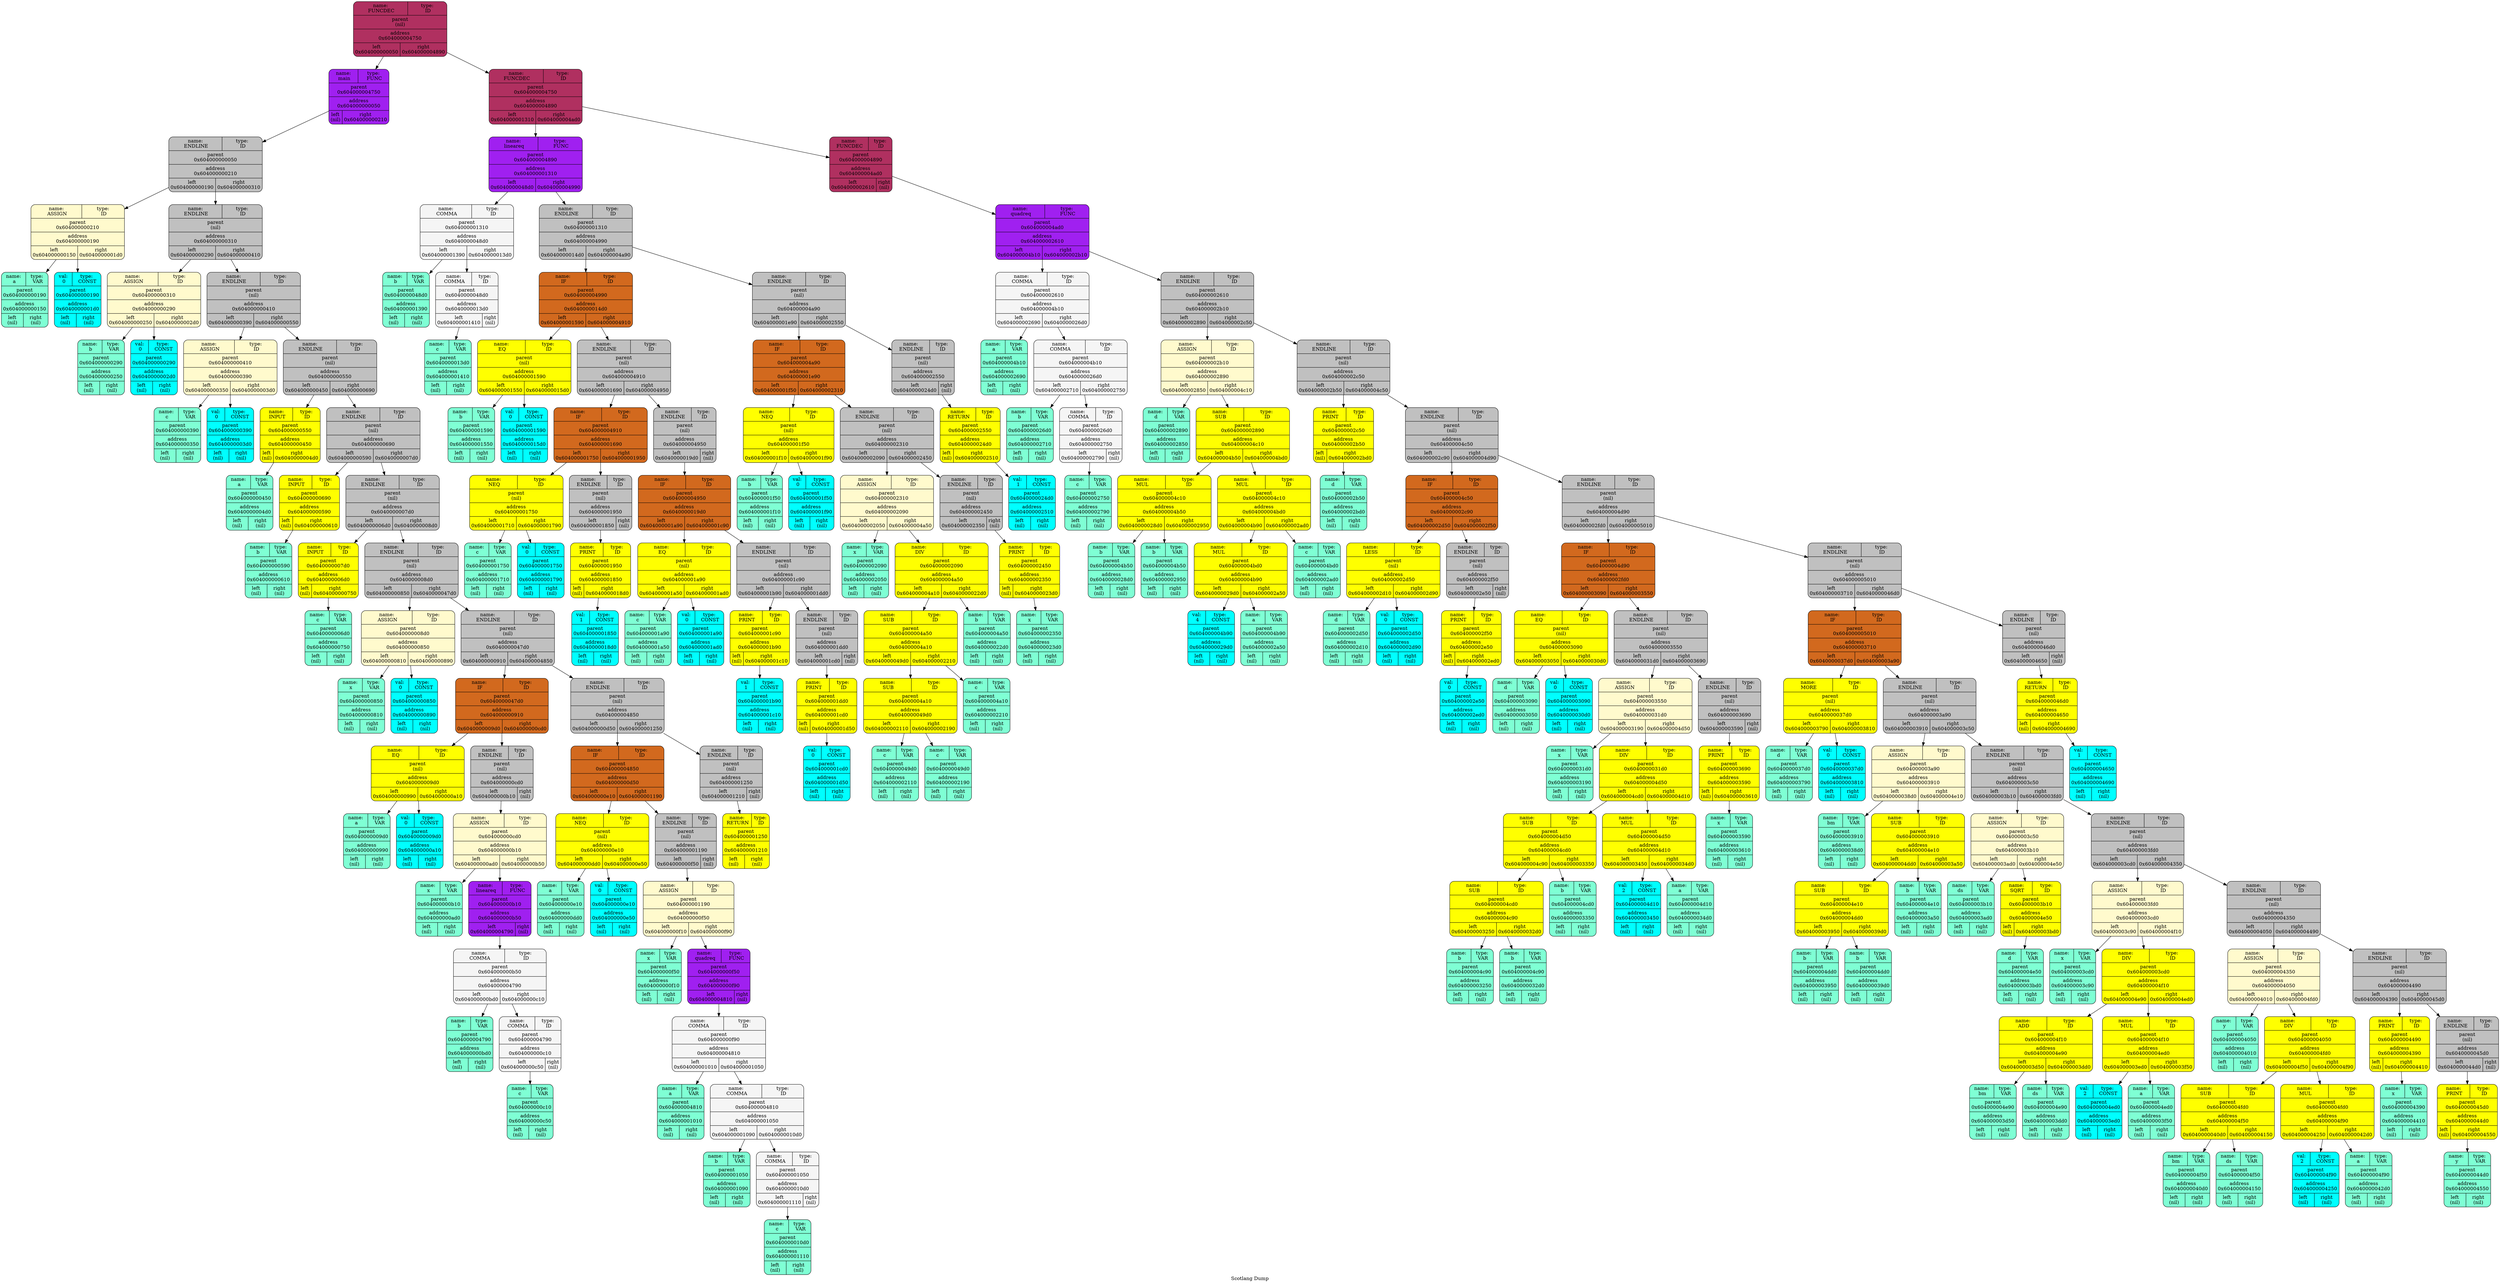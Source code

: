   digraph tree  {
  node[   shape     = "Mrecord",  style     = "filled",  fillcolor = "white",  fontcolor = "#000000",  margin    = "0.075"];
  rankdir   = "TB";

  label     = "Scotlang Dump";
"node0" [shape = "Mrecord", label = "{{<left>name:\n FUNCDEC | <right>type:\n ID} | parent\n(nil) | <f0> address\n0x604000004750| {<left>left\n0x604000000050 | <right>right\n0x604000004890\n}}", fillcolor = "x11maroon"]
"node1" [shape = "Mrecord", label = "{{<left>name:\n main | <right>type:\n FUNC} | parent\n0x604000004750 | <f0> address\n0x604000000050| {<left>left\n(nil) | <right>right\n0x604000000210\n}}", fillcolor = "purple"]
"node2" [shape = "Mrecord", label = "{{<left>name:\n ENDLINE | <right>type:\n ID} | parent\n0x604000000050 | <f0> address\n0x604000000210| {<left>left\n0x604000000190 | <right>right\n0x604000000310\n}}", fillcolor = "gray"]
"node3" [shape = "Mrecord", label = "{{<left>name:\n ASSIGN | <right>type:\n ID} | parent\n0x604000000210 | <f0> address\n0x604000000190| {<left>left\n0x604000000150 | <right>right\n0x6040000001d0\n}}", fillcolor = "lemonchiffon"]
"node4" [shape = "Mrecord", label = "{{<left>name:\n a | <right>type:\n VAR} | parent\n0x604000000190 | <f0> address\n0x604000000150| {<left>left\n(nil) | <right>right\n(nil)\n}}", fillcolor = "aquamarine"]
"node3" -> "node4"
"node5" [shape = "Mrecord", label = "{{<left>val:\n 0 | <right>type:\n CONST} | parent\n0x604000000190 | <f0> address\n0x6040000001d0| {<left>left\n(nil) | <right>right\n(nil)\n}}", fillcolor = "aqua"]
"node3" -> "node5"
"node2" -> "node3"
"node6" [shape = "Mrecord", label = "{{<left>name:\n ENDLINE | <right>type:\n ID} | parent\n(nil) | <f0> address\n0x604000000310| {<left>left\n0x604000000290 | <right>right\n0x604000000410\n}}", fillcolor = "gray"]
"node7" [shape = "Mrecord", label = "{{<left>name:\n ASSIGN | <right>type:\n ID} | parent\n0x604000000310 | <f0> address\n0x604000000290| {<left>left\n0x604000000250 | <right>right\n0x6040000002d0\n}}", fillcolor = "lemonchiffon"]
"node8" [shape = "Mrecord", label = "{{<left>name:\n b | <right>type:\n VAR} | parent\n0x604000000290 | <f0> address\n0x604000000250| {<left>left\n(nil) | <right>right\n(nil)\n}}", fillcolor = "aquamarine"]
"node7" -> "node8"
"node9" [shape = "Mrecord", label = "{{<left>val:\n 0 | <right>type:\n CONST} | parent\n0x604000000290 | <f0> address\n0x6040000002d0| {<left>left\n(nil) | <right>right\n(nil)\n}}", fillcolor = "aqua"]
"node7" -> "node9"
"node6" -> "node7"
"node10" [shape = "Mrecord", label = "{{<left>name:\n ENDLINE | <right>type:\n ID} | parent\n(nil) | <f0> address\n0x604000000410| {<left>left\n0x604000000390 | <right>right\n0x604000000550\n}}", fillcolor = "gray"]
"node11" [shape = "Mrecord", label = "{{<left>name:\n ASSIGN | <right>type:\n ID} | parent\n0x604000000410 | <f0> address\n0x604000000390| {<left>left\n0x604000000350 | <right>right\n0x6040000003d0\n}}", fillcolor = "lemonchiffon"]
"node12" [shape = "Mrecord", label = "{{<left>name:\n c | <right>type:\n VAR} | parent\n0x604000000390 | <f0> address\n0x604000000350| {<left>left\n(nil) | <right>right\n(nil)\n}}", fillcolor = "aquamarine"]
"node11" -> "node12"
"node13" [shape = "Mrecord", label = "{{<left>val:\n 0 | <right>type:\n CONST} | parent\n0x604000000390 | <f0> address\n0x6040000003d0| {<left>left\n(nil) | <right>right\n(nil)\n}}", fillcolor = "aqua"]
"node11" -> "node13"
"node10" -> "node11"
"node14" [shape = "Mrecord", label = "{{<left>name:\n ENDLINE | <right>type:\n ID} | parent\n(nil) | <f0> address\n0x604000000550| {<left>left\n0x604000000450 | <right>right\n0x604000000690\n}}", fillcolor = "gray"]
"node15" [shape = "Mrecord", label = "{{<left>name:\n INPUT | <right>type:\n ID} | parent\n0x604000000550 | <f0> address\n0x604000000450| {<left>left\n(nil) | <right>right\n0x6040000004d0\n}}", fillcolor = "yellow"]
"node16" [shape = "Mrecord", label = "{{<left>name:\n a | <right>type:\n VAR} | parent\n0x604000000450 | <f0> address\n0x6040000004d0| {<left>left\n(nil) | <right>right\n(nil)\n}}", fillcolor = "aquamarine"]
"node15" -> "node16"
"node14" -> "node15"
"node17" [shape = "Mrecord", label = "{{<left>name:\n ENDLINE | <right>type:\n ID} | parent\n(nil) | <f0> address\n0x604000000690| {<left>left\n0x604000000590 | <right>right\n0x6040000007d0\n}}", fillcolor = "gray"]
"node18" [shape = "Mrecord", label = "{{<left>name:\n INPUT | <right>type:\n ID} | parent\n0x604000000690 | <f0> address\n0x604000000590| {<left>left\n(nil) | <right>right\n0x604000000610\n}}", fillcolor = "yellow"]
"node19" [shape = "Mrecord", label = "{{<left>name:\n b | <right>type:\n VAR} | parent\n0x604000000590 | <f0> address\n0x604000000610| {<left>left\n(nil) | <right>right\n(nil)\n}}", fillcolor = "aquamarine"]
"node18" -> "node19"
"node17" -> "node18"
"node20" [shape = "Mrecord", label = "{{<left>name:\n ENDLINE | <right>type:\n ID} | parent\n(nil) | <f0> address\n0x6040000007d0| {<left>left\n0x6040000006d0 | <right>right\n0x6040000008d0\n}}", fillcolor = "gray"]
"node21" [shape = "Mrecord", label = "{{<left>name:\n INPUT | <right>type:\n ID} | parent\n0x6040000007d0 | <f0> address\n0x6040000006d0| {<left>left\n(nil) | <right>right\n0x604000000750\n}}", fillcolor = "yellow"]
"node22" [shape = "Mrecord", label = "{{<left>name:\n c | <right>type:\n VAR} | parent\n0x6040000006d0 | <f0> address\n0x604000000750| {<left>left\n(nil) | <right>right\n(nil)\n}}", fillcolor = "aquamarine"]
"node21" -> "node22"
"node20" -> "node21"
"node23" [shape = "Mrecord", label = "{{<left>name:\n ENDLINE | <right>type:\n ID} | parent\n(nil) | <f0> address\n0x6040000008d0| {<left>left\n0x604000000850 | <right>right\n0x6040000047d0\n}}", fillcolor = "gray"]
"node24" [shape = "Mrecord", label = "{{<left>name:\n ASSIGN | <right>type:\n ID} | parent\n0x6040000008d0 | <f0> address\n0x604000000850| {<left>left\n0x604000000810 | <right>right\n0x604000000890\n}}", fillcolor = "lemonchiffon"]
"node25" [shape = "Mrecord", label = "{{<left>name:\n x | <right>type:\n VAR} | parent\n0x604000000850 | <f0> address\n0x604000000810| {<left>left\n(nil) | <right>right\n(nil)\n}}", fillcolor = "aquamarine"]
"node24" -> "node25"
"node26" [shape = "Mrecord", label = "{{<left>val:\n 0 | <right>type:\n CONST} | parent\n0x604000000850 | <f0> address\n0x604000000890| {<left>left\n(nil) | <right>right\n(nil)\n}}", fillcolor = "aqua"]
"node24" -> "node26"
"node23" -> "node24"
"node27" [shape = "Mrecord", label = "{{<left>name:\n ENDLINE | <right>type:\n ID} | parent\n(nil) | <f0> address\n0x6040000047d0| {<left>left\n0x604000000910 | <right>right\n0x604000004850\n}}", fillcolor = "gray"]
"node28" [shape = "Mrecord", label = "{{<left>name:\n IF | <right>type:\n ID} | parent\n0x6040000047d0 | <f0> address\n0x604000000910| {<left>left\n0x6040000009d0 | <right>right\n0x604000000cd0\n}}", fillcolor = "chocolate"]
"node29" [shape = "Mrecord", label = "{{<left>name:\n EQ | <right>type:\n ID} | parent\n(nil) | <f0> address\n0x6040000009d0| {<left>left\n0x604000000990 | <right>right\n0x604000000a10\n}}", fillcolor = "yellow"]
"node30" [shape = "Mrecord", label = "{{<left>name:\n a | <right>type:\n VAR} | parent\n0x6040000009d0 | <f0> address\n0x604000000990| {<left>left\n(nil) | <right>right\n(nil)\n}}", fillcolor = "aquamarine"]
"node29" -> "node30"
"node31" [shape = "Mrecord", label = "{{<left>val:\n 0 | <right>type:\n CONST} | parent\n0x6040000009d0 | <f0> address\n0x604000000a10| {<left>left\n(nil) | <right>right\n(nil)\n}}", fillcolor = "aqua"]
"node29" -> "node31"
"node28" -> "node29"
"node32" [shape = "Mrecord", label = "{{<left>name:\n ENDLINE | <right>type:\n ID} | parent\n(nil) | <f0> address\n0x604000000cd0| {<left>left\n0x604000000b10 | <right>right\n(nil)\n}}", fillcolor = "gray"]
"node33" [shape = "Mrecord", label = "{{<left>name:\n ASSIGN | <right>type:\n ID} | parent\n0x604000000cd0 | <f0> address\n0x604000000b10| {<left>left\n0x604000000ad0 | <right>right\n0x604000000b50\n}}", fillcolor = "lemonchiffon"]
"node34" [shape = "Mrecord", label = "{{<left>name:\n x | <right>type:\n VAR} | parent\n0x604000000b10 | <f0> address\n0x604000000ad0| {<left>left\n(nil) | <right>right\n(nil)\n}}", fillcolor = "aquamarine"]
"node33" -> "node34"
"node35" [shape = "Mrecord", label = "{{<left>name:\n lineareq | <right>type:\n FUNC} | parent\n0x604000000b10 | <f0> address\n0x604000000b50| {<left>left\n0x604000004790 | <right>right\n(nil)\n}}", fillcolor = "purple"]
"node36" [shape = "Mrecord", label = "{{<left>name:\n COMMA | <right>type:\n ID} | parent\n0x604000000b50 | <f0> address\n0x604000004790| {<left>left\n0x604000000bd0 | <right>right\n0x604000000c10\n}}", fillcolor = "whitesmoke"]
"node37" [shape = "Mrecord", label = "{{<left>name:\n b | <right>type:\n VAR} | parent\n0x604000004790 | <f0> address\n0x604000000bd0| {<left>left\n(nil) | <right>right\n(nil)\n}}", fillcolor = "aquamarine"]
"node36" -> "node37"
"node38" [shape = "Mrecord", label = "{{<left>name:\n COMMA | <right>type:\n ID} | parent\n0x604000004790 | <f0> address\n0x604000000c10| {<left>left\n0x604000000c50 | <right>right\n(nil)\n}}", fillcolor = "whitesmoke"]
"node39" [shape = "Mrecord", label = "{{<left>name:\n c | <right>type:\n VAR} | parent\n0x604000000c10 | <f0> address\n0x604000000c50| {<left>left\n(nil) | <right>right\n(nil)\n}}", fillcolor = "aquamarine"]
"node38" -> "node39"
"node36" -> "node38"
"node35" -> "node36"
"node33" -> "node35"
"node32" -> "node33"
"node28" -> "node32"
"node27" -> "node28"
"node40" [shape = "Mrecord", label = "{{<left>name:\n ENDLINE | <right>type:\n ID} | parent\n(nil) | <f0> address\n0x604000004850| {<left>left\n0x604000000d50 | <right>right\n0x604000001250\n}}", fillcolor = "gray"]
"node41" [shape = "Mrecord", label = "{{<left>name:\n IF | <right>type:\n ID} | parent\n0x604000004850 | <f0> address\n0x604000000d50| {<left>left\n0x604000000e10 | <right>right\n0x604000001190\n}}", fillcolor = "chocolate"]
"node42" [shape = "Mrecord", label = "{{<left>name:\n NEQ | <right>type:\n ID} | parent\n(nil) | <f0> address\n0x604000000e10| {<left>left\n0x604000000dd0 | <right>right\n0x604000000e50\n}}", fillcolor = "yellow"]
"node43" [shape = "Mrecord", label = "{{<left>name:\n a | <right>type:\n VAR} | parent\n0x604000000e10 | <f0> address\n0x604000000dd0| {<left>left\n(nil) | <right>right\n(nil)\n}}", fillcolor = "aquamarine"]
"node42" -> "node43"
"node44" [shape = "Mrecord", label = "{{<left>val:\n 0 | <right>type:\n CONST} | parent\n0x604000000e10 | <f0> address\n0x604000000e50| {<left>left\n(nil) | <right>right\n(nil)\n}}", fillcolor = "aqua"]
"node42" -> "node44"
"node41" -> "node42"
"node45" [shape = "Mrecord", label = "{{<left>name:\n ENDLINE | <right>type:\n ID} | parent\n(nil) | <f0> address\n0x604000001190| {<left>left\n0x604000000f50 | <right>right\n(nil)\n}}", fillcolor = "gray"]
"node46" [shape = "Mrecord", label = "{{<left>name:\n ASSIGN | <right>type:\n ID} | parent\n0x604000001190 | <f0> address\n0x604000000f50| {<left>left\n0x604000000f10 | <right>right\n0x604000000f90\n}}", fillcolor = "lemonchiffon"]
"node47" [shape = "Mrecord", label = "{{<left>name:\n x | <right>type:\n VAR} | parent\n0x604000000f50 | <f0> address\n0x604000000f10| {<left>left\n(nil) | <right>right\n(nil)\n}}", fillcolor = "aquamarine"]
"node46" -> "node47"
"node48" [shape = "Mrecord", label = "{{<left>name:\n quadreq | <right>type:\n FUNC} | parent\n0x604000000f50 | <f0> address\n0x604000000f90| {<left>left\n0x604000004810 | <right>right\n(nil)\n}}", fillcolor = "purple"]
"node49" [shape = "Mrecord", label = "{{<left>name:\n COMMA | <right>type:\n ID} | parent\n0x604000000f90 | <f0> address\n0x604000004810| {<left>left\n0x604000001010 | <right>right\n0x604000001050\n}}", fillcolor = "whitesmoke"]
"node50" [shape = "Mrecord", label = "{{<left>name:\n a | <right>type:\n VAR} | parent\n0x604000004810 | <f0> address\n0x604000001010| {<left>left\n(nil) | <right>right\n(nil)\n}}", fillcolor = "aquamarine"]
"node49" -> "node50"
"node51" [shape = "Mrecord", label = "{{<left>name:\n COMMA | <right>type:\n ID} | parent\n0x604000004810 | <f0> address\n0x604000001050| {<left>left\n0x604000001090 | <right>right\n0x6040000010d0\n}}", fillcolor = "whitesmoke"]
"node52" [shape = "Mrecord", label = "{{<left>name:\n b | <right>type:\n VAR} | parent\n0x604000001050 | <f0> address\n0x604000001090| {<left>left\n(nil) | <right>right\n(nil)\n}}", fillcolor = "aquamarine"]
"node51" -> "node52"
"node53" [shape = "Mrecord", label = "{{<left>name:\n COMMA | <right>type:\n ID} | parent\n0x604000001050 | <f0> address\n0x6040000010d0| {<left>left\n0x604000001110 | <right>right\n(nil)\n}}", fillcolor = "whitesmoke"]
"node54" [shape = "Mrecord", label = "{{<left>name:\n c | <right>type:\n VAR} | parent\n0x6040000010d0 | <f0> address\n0x604000001110| {<left>left\n(nil) | <right>right\n(nil)\n}}", fillcolor = "aquamarine"]
"node53" -> "node54"
"node51" -> "node53"
"node49" -> "node51"
"node48" -> "node49"
"node46" -> "node48"
"node45" -> "node46"
"node41" -> "node45"
"node40" -> "node41"
"node55" [shape = "Mrecord", label = "{{<left>name:\n ENDLINE | <right>type:\n ID} | parent\n(nil) | <f0> address\n0x604000001250| {<left>left\n0x604000001210 | <right>right\n(nil)\n}}", fillcolor = "gray"]
"node56" [shape = "Mrecord", label = "{{<left>name:\n RETURN | <right>type:\n ID} | parent\n0x604000001250 | <f0> address\n0x604000001210| {<left>left\n(nil) | <right>right\n(nil)\n}}", fillcolor = "yellow"]
"node55" -> "node56"
"node40" -> "node55"
"node27" -> "node40"
"node23" -> "node27"
"node20" -> "node23"
"node17" -> "node20"
"node14" -> "node17"
"node10" -> "node14"
"node6" -> "node10"
"node2" -> "node6"
"node1" -> "node2"
"node0" -> "node1"
"node57" [shape = "Mrecord", label = "{{<left>name:\n FUNCDEC | <right>type:\n ID} | parent\n0x604000004750 | <f0> address\n0x604000004890| {<left>left\n0x604000001310 | <right>right\n0x604000004ad0\n}}", fillcolor = "x11maroon"]
"node58" [shape = "Mrecord", label = "{{<left>name:\n lineareq | <right>type:\n FUNC} | parent\n0x604000004890 | <f0> address\n0x604000001310| {<left>left\n0x6040000048d0 | <right>right\n0x604000004990\n}}", fillcolor = "purple"]
"node59" [shape = "Mrecord", label = "{{<left>name:\n COMMA | <right>type:\n ID} | parent\n0x604000001310 | <f0> address\n0x6040000048d0| {<left>left\n0x604000001390 | <right>right\n0x6040000013d0\n}}", fillcolor = "whitesmoke"]
"node60" [shape = "Mrecord", label = "{{<left>name:\n b | <right>type:\n VAR} | parent\n0x6040000048d0 | <f0> address\n0x604000001390| {<left>left\n(nil) | <right>right\n(nil)\n}}", fillcolor = "aquamarine"]
"node59" -> "node60"
"node61" [shape = "Mrecord", label = "{{<left>name:\n COMMA | <right>type:\n ID} | parent\n0x6040000048d0 | <f0> address\n0x6040000013d0| {<left>left\n0x604000001410 | <right>right\n(nil)\n}}", fillcolor = "whitesmoke"]
"node62" [shape = "Mrecord", label = "{{<left>name:\n c | <right>type:\n VAR} | parent\n0x6040000013d0 | <f0> address\n0x604000001410| {<left>left\n(nil) | <right>right\n(nil)\n}}", fillcolor = "aquamarine"]
"node61" -> "node62"
"node59" -> "node61"
"node58" -> "node59"
"node63" [shape = "Mrecord", label = "{{<left>name:\n ENDLINE | <right>type:\n ID} | parent\n0x604000001310 | <f0> address\n0x604000004990| {<left>left\n0x6040000014d0 | <right>right\n0x604000004a90\n}}", fillcolor = "gray"]
"node64" [shape = "Mrecord", label = "{{<left>name:\n IF | <right>type:\n ID} | parent\n0x604000004990 | <f0> address\n0x6040000014d0| {<left>left\n0x604000001590 | <right>right\n0x604000004910\n}}", fillcolor = "chocolate"]
"node65" [shape = "Mrecord", label = "{{<left>name:\n EQ | <right>type:\n ID} | parent\n(nil) | <f0> address\n0x604000001590| {<left>left\n0x604000001550 | <right>right\n0x6040000015d0\n}}", fillcolor = "yellow"]
"node66" [shape = "Mrecord", label = "{{<left>name:\n b | <right>type:\n VAR} | parent\n0x604000001590 | <f0> address\n0x604000001550| {<left>left\n(nil) | <right>right\n(nil)\n}}", fillcolor = "aquamarine"]
"node65" -> "node66"
"node67" [shape = "Mrecord", label = "{{<left>val:\n 0 | <right>type:\n CONST} | parent\n0x604000001590 | <f0> address\n0x6040000015d0| {<left>left\n(nil) | <right>right\n(nil)\n}}", fillcolor = "aqua"]
"node65" -> "node67"
"node64" -> "node65"
"node68" [shape = "Mrecord", label = "{{<left>name:\n ENDLINE | <right>type:\n ID} | parent\n(nil) | <f0> address\n0x604000004910| {<left>left\n0x604000001690 | <right>right\n0x604000004950\n}}", fillcolor = "gray"]
"node69" [shape = "Mrecord", label = "{{<left>name:\n IF | <right>type:\n ID} | parent\n0x604000004910 | <f0> address\n0x604000001690| {<left>left\n0x604000001750 | <right>right\n0x604000001950\n}}", fillcolor = "chocolate"]
"node70" [shape = "Mrecord", label = "{{<left>name:\n NEQ | <right>type:\n ID} | parent\n(nil) | <f0> address\n0x604000001750| {<left>left\n0x604000001710 | <right>right\n0x604000001790\n}}", fillcolor = "yellow"]
"node71" [shape = "Mrecord", label = "{{<left>name:\n c | <right>type:\n VAR} | parent\n0x604000001750 | <f0> address\n0x604000001710| {<left>left\n(nil) | <right>right\n(nil)\n}}", fillcolor = "aquamarine"]
"node70" -> "node71"
"node72" [shape = "Mrecord", label = "{{<left>val:\n 0 | <right>type:\n CONST} | parent\n0x604000001750 | <f0> address\n0x604000001790| {<left>left\n(nil) | <right>right\n(nil)\n}}", fillcolor = "aqua"]
"node70" -> "node72"
"node69" -> "node70"
"node73" [shape = "Mrecord", label = "{{<left>name:\n ENDLINE | <right>type:\n ID} | parent\n(nil) | <f0> address\n0x604000001950| {<left>left\n0x604000001850 | <right>right\n(nil)\n}}", fillcolor = "gray"]
"node74" [shape = "Mrecord", label = "{{<left>name:\n PRINT | <right>type:\n ID} | parent\n0x604000001950 | <f0> address\n0x604000001850| {<left>left\n(nil) | <right>right\n0x6040000018d0\n}}", fillcolor = "yellow"]
"node75" [shape = "Mrecord", label = "{{<left>val:\n 1 | <right>type:\n CONST} | parent\n0x604000001850 | <f0> address\n0x6040000018d0| {<left>left\n(nil) | <right>right\n(nil)\n}}", fillcolor = "aqua"]
"node74" -> "node75"
"node73" -> "node74"
"node69" -> "node73"
"node68" -> "node69"
"node76" [shape = "Mrecord", label = "{{<left>name:\n ENDLINE | <right>type:\n ID} | parent\n(nil) | <f0> address\n0x604000004950| {<left>left\n0x6040000019d0 | <right>right\n(nil)\n}}", fillcolor = "gray"]
"node77" [shape = "Mrecord", label = "{{<left>name:\n IF | <right>type:\n ID} | parent\n0x604000004950 | <f0> address\n0x6040000019d0| {<left>left\n0x604000001a90 | <right>right\n0x604000001c90\n}}", fillcolor = "chocolate"]
"node78" [shape = "Mrecord", label = "{{<left>name:\n EQ | <right>type:\n ID} | parent\n(nil) | <f0> address\n0x604000001a90| {<left>left\n0x604000001a50 | <right>right\n0x604000001ad0\n}}", fillcolor = "yellow"]
"node79" [shape = "Mrecord", label = "{{<left>name:\n c | <right>type:\n VAR} | parent\n0x604000001a90 | <f0> address\n0x604000001a50| {<left>left\n(nil) | <right>right\n(nil)\n}}", fillcolor = "aquamarine"]
"node78" -> "node79"
"node80" [shape = "Mrecord", label = "{{<left>val:\n 0 | <right>type:\n CONST} | parent\n0x604000001a90 | <f0> address\n0x604000001ad0| {<left>left\n(nil) | <right>right\n(nil)\n}}", fillcolor = "aqua"]
"node78" -> "node80"
"node77" -> "node78"
"node81" [shape = "Mrecord", label = "{{<left>name:\n ENDLINE | <right>type:\n ID} | parent\n(nil) | <f0> address\n0x604000001c90| {<left>left\n0x604000001b90 | <right>right\n0x604000001dd0\n}}", fillcolor = "gray"]
"node82" [shape = "Mrecord", label = "{{<left>name:\n PRINT | <right>type:\n ID} | parent\n0x604000001c90 | <f0> address\n0x604000001b90| {<left>left\n(nil) | <right>right\n0x604000001c10\n}}", fillcolor = "yellow"]
"node83" [shape = "Mrecord", label = "{{<left>val:\n 1 | <right>type:\n CONST} | parent\n0x604000001b90 | <f0> address\n0x604000001c10| {<left>left\n(nil) | <right>right\n(nil)\n}}", fillcolor = "aqua"]
"node82" -> "node83"
"node81" -> "node82"
"node84" [shape = "Mrecord", label = "{{<left>name:\n ENDLINE | <right>type:\n ID} | parent\n(nil) | <f0> address\n0x604000001dd0| {<left>left\n0x604000001cd0 | <right>right\n(nil)\n}}", fillcolor = "gray"]
"node85" [shape = "Mrecord", label = "{{<left>name:\n PRINT | <right>type:\n ID} | parent\n0x604000001dd0 | <f0> address\n0x604000001cd0| {<left>left\n(nil) | <right>right\n0x604000001d50\n}}", fillcolor = "yellow"]
"node86" [shape = "Mrecord", label = "{{<left>val:\n 0 | <right>type:\n CONST} | parent\n0x604000001cd0 | <f0> address\n0x604000001d50| {<left>left\n(nil) | <right>right\n(nil)\n}}", fillcolor = "aqua"]
"node85" -> "node86"
"node84" -> "node85"
"node81" -> "node84"
"node77" -> "node81"
"node76" -> "node77"
"node68" -> "node76"
"node64" -> "node68"
"node63" -> "node64"
"node87" [shape = "Mrecord", label = "{{<left>name:\n ENDLINE | <right>type:\n ID} | parent\n(nil) | <f0> address\n0x604000004a90| {<left>left\n0x604000001e90 | <right>right\n0x604000002550\n}}", fillcolor = "gray"]
"node88" [shape = "Mrecord", label = "{{<left>name:\n IF | <right>type:\n ID} | parent\n0x604000004a90 | <f0> address\n0x604000001e90| {<left>left\n0x604000001f50 | <right>right\n0x604000002310\n}}", fillcolor = "chocolate"]
"node89" [shape = "Mrecord", label = "{{<left>name:\n NEQ | <right>type:\n ID} | parent\n(nil) | <f0> address\n0x604000001f50| {<left>left\n0x604000001f10 | <right>right\n0x604000001f90\n}}", fillcolor = "yellow"]
"node90" [shape = "Mrecord", label = "{{<left>name:\n b | <right>type:\n VAR} | parent\n0x604000001f50 | <f0> address\n0x604000001f10| {<left>left\n(nil) | <right>right\n(nil)\n}}", fillcolor = "aquamarine"]
"node89" -> "node90"
"node91" [shape = "Mrecord", label = "{{<left>val:\n 0 | <right>type:\n CONST} | parent\n0x604000001f50 | <f0> address\n0x604000001f90| {<left>left\n(nil) | <right>right\n(nil)\n}}", fillcolor = "aqua"]
"node89" -> "node91"
"node88" -> "node89"
"node92" [shape = "Mrecord", label = "{{<left>name:\n ENDLINE | <right>type:\n ID} | parent\n(nil) | <f0> address\n0x604000002310| {<left>left\n0x604000002090 | <right>right\n0x604000002450\n}}", fillcolor = "gray"]
"node93" [shape = "Mrecord", label = "{{<left>name:\n ASSIGN | <right>type:\n ID} | parent\n0x604000002310 | <f0> address\n0x604000002090| {<left>left\n0x604000002050 | <right>right\n0x604000004a50\n}}", fillcolor = "lemonchiffon"]
"node94" [shape = "Mrecord", label = "{{<left>name:\n x | <right>type:\n VAR} | parent\n0x604000002090 | <f0> address\n0x604000002050| {<left>left\n(nil) | <right>right\n(nil)\n}}", fillcolor = "aquamarine"]
"node93" -> "node94"
"node95" [shape = "Mrecord", label = "{{<left>name:\n DIV | <right>type:\n ID} | parent\n0x604000002090 | <f0> address\n0x604000004a50| {<left>left\n0x604000004a10 | <right>right\n0x6040000022d0\n}}", fillcolor = "yellow"]
"node96" [shape = "Mrecord", label = "{{<left>name:\n SUB | <right>type:\n ID} | parent\n0x604000004a50 | <f0> address\n0x604000004a10| {<left>left\n0x6040000049d0 | <right>right\n0x604000002210\n}}", fillcolor = "yellow"]
"node97" [shape = "Mrecord", label = "{{<left>name:\n SUB | <right>type:\n ID} | parent\n0x604000004a10 | <f0> address\n0x6040000049d0| {<left>left\n0x604000002110 | <right>right\n0x604000002190\n}}", fillcolor = "yellow"]
"node98" [shape = "Mrecord", label = "{{<left>name:\n c | <right>type:\n VAR} | parent\n0x6040000049d0 | <f0> address\n0x604000002110| {<left>left\n(nil) | <right>right\n(nil)\n}}", fillcolor = "aquamarine"]
"node97" -> "node98"
"node99" [shape = "Mrecord", label = "{{<left>name:\n c | <right>type:\n VAR} | parent\n0x6040000049d0 | <f0> address\n0x604000002190| {<left>left\n(nil) | <right>right\n(nil)\n}}", fillcolor = "aquamarine"]
"node97" -> "node99"
"node96" -> "node97"
"node100" [shape = "Mrecord", label = "{{<left>name:\n c | <right>type:\n VAR} | parent\n0x604000004a10 | <f0> address\n0x604000002210| {<left>left\n(nil) | <right>right\n(nil)\n}}", fillcolor = "aquamarine"]
"node96" -> "node100"
"node95" -> "node96"
"node101" [shape = "Mrecord", label = "{{<left>name:\n b | <right>type:\n VAR} | parent\n0x604000004a50 | <f0> address\n0x6040000022d0| {<left>left\n(nil) | <right>right\n(nil)\n}}", fillcolor = "aquamarine"]
"node95" -> "node101"
"node93" -> "node95"
"node92" -> "node93"
"node102" [shape = "Mrecord", label = "{{<left>name:\n ENDLINE | <right>type:\n ID} | parent\n(nil) | <f0> address\n0x604000002450| {<left>left\n0x604000002350 | <right>right\n(nil)\n}}", fillcolor = "gray"]
"node103" [shape = "Mrecord", label = "{{<left>name:\n PRINT | <right>type:\n ID} | parent\n0x604000002450 | <f0> address\n0x604000002350| {<left>left\n(nil) | <right>right\n0x6040000023d0\n}}", fillcolor = "yellow"]
"node104" [shape = "Mrecord", label = "{{<left>name:\n x | <right>type:\n VAR} | parent\n0x604000002350 | <f0> address\n0x6040000023d0| {<left>left\n(nil) | <right>right\n(nil)\n}}", fillcolor = "aquamarine"]
"node103" -> "node104"
"node102" -> "node103"
"node92" -> "node102"
"node88" -> "node92"
"node87" -> "node88"
"node105" [shape = "Mrecord", label = "{{<left>name:\n ENDLINE | <right>type:\n ID} | parent\n(nil) | <f0> address\n0x604000002550| {<left>left\n0x6040000024d0 | <right>right\n(nil)\n}}", fillcolor = "gray"]
"node106" [shape = "Mrecord", label = "{{<left>name:\n RETURN | <right>type:\n ID} | parent\n0x604000002550 | <f0> address\n0x6040000024d0| {<left>left\n(nil) | <right>right\n0x604000002510\n}}", fillcolor = "yellow"]
"node107" [shape = "Mrecord", label = "{{<left>val:\n 1 | <right>type:\n CONST} | parent\n0x6040000024d0 | <f0> address\n0x604000002510| {<left>left\n(nil) | <right>right\n(nil)\n}}", fillcolor = "aqua"]
"node106" -> "node107"
"node105" -> "node106"
"node87" -> "node105"
"node63" -> "node87"
"node58" -> "node63"
"node57" -> "node58"
"node108" [shape = "Mrecord", label = "{{<left>name:\n FUNCDEC | <right>type:\n ID} | parent\n0x604000004890 | <f0> address\n0x604000004ad0| {<left>left\n0x604000002610 | <right>right\n(nil)\n}}", fillcolor = "x11maroon"]
"node109" [shape = "Mrecord", label = "{{<left>name:\n quadreq | <right>type:\n FUNC} | parent\n0x604000004ad0 | <f0> address\n0x604000002610| {<left>left\n0x604000004b10 | <right>right\n0x604000002b10\n}}", fillcolor = "purple"]
"node110" [shape = "Mrecord", label = "{{<left>name:\n COMMA | <right>type:\n ID} | parent\n0x604000002610 | <f0> address\n0x604000004b10| {<left>left\n0x604000002690 | <right>right\n0x6040000026d0\n}}", fillcolor = "whitesmoke"]
"node111" [shape = "Mrecord", label = "{{<left>name:\n a | <right>type:\n VAR} | parent\n0x604000004b10 | <f0> address\n0x604000002690| {<left>left\n(nil) | <right>right\n(nil)\n}}", fillcolor = "aquamarine"]
"node110" -> "node111"
"node112" [shape = "Mrecord", label = "{{<left>name:\n COMMA | <right>type:\n ID} | parent\n0x604000004b10 | <f0> address\n0x6040000026d0| {<left>left\n0x604000002710 | <right>right\n0x604000002750\n}}", fillcolor = "whitesmoke"]
"node113" [shape = "Mrecord", label = "{{<left>name:\n b | <right>type:\n VAR} | parent\n0x6040000026d0 | <f0> address\n0x604000002710| {<left>left\n(nil) | <right>right\n(nil)\n}}", fillcolor = "aquamarine"]
"node112" -> "node113"
"node114" [shape = "Mrecord", label = "{{<left>name:\n COMMA | <right>type:\n ID} | parent\n0x6040000026d0 | <f0> address\n0x604000002750| {<left>left\n0x604000002790 | <right>right\n(nil)\n}}", fillcolor = "whitesmoke"]
"node115" [shape = "Mrecord", label = "{{<left>name:\n c | <right>type:\n VAR} | parent\n0x604000002750 | <f0> address\n0x604000002790| {<left>left\n(nil) | <right>right\n(nil)\n}}", fillcolor = "aquamarine"]
"node114" -> "node115"
"node112" -> "node114"
"node110" -> "node112"
"node109" -> "node110"
"node116" [shape = "Mrecord", label = "{{<left>name:\n ENDLINE | <right>type:\n ID} | parent\n0x604000002610 | <f0> address\n0x604000002b10| {<left>left\n0x604000002890 | <right>right\n0x604000002c50\n}}", fillcolor = "gray"]
"node117" [shape = "Mrecord", label = "{{<left>name:\n ASSIGN | <right>type:\n ID} | parent\n0x604000002b10 | <f0> address\n0x604000002890| {<left>left\n0x604000002850 | <right>right\n0x604000004c10\n}}", fillcolor = "lemonchiffon"]
"node118" [shape = "Mrecord", label = "{{<left>name:\n d | <right>type:\n VAR} | parent\n0x604000002890 | <f0> address\n0x604000002850| {<left>left\n(nil) | <right>right\n(nil)\n}}", fillcolor = "aquamarine"]
"node117" -> "node118"
"node119" [shape = "Mrecord", label = "{{<left>name:\n SUB | <right>type:\n ID} | parent\n0x604000002890 | <f0> address\n0x604000004c10| {<left>left\n0x604000004b50 | <right>right\n0x604000004bd0\n}}", fillcolor = "yellow"]
"node120" [shape = "Mrecord", label = "{{<left>name:\n MUL | <right>type:\n ID} | parent\n0x604000004c10 | <f0> address\n0x604000004b50| {<left>left\n0x6040000028d0 | <right>right\n0x604000002950\n}}", fillcolor = "yellow"]
"node121" [shape = "Mrecord", label = "{{<left>name:\n b | <right>type:\n VAR} | parent\n0x604000004b50 | <f0> address\n0x6040000028d0| {<left>left\n(nil) | <right>right\n(nil)\n}}", fillcolor = "aquamarine"]
"node120" -> "node121"
"node122" [shape = "Mrecord", label = "{{<left>name:\n b | <right>type:\n VAR} | parent\n0x604000004b50 | <f0> address\n0x604000002950| {<left>left\n(nil) | <right>right\n(nil)\n}}", fillcolor = "aquamarine"]
"node120" -> "node122"
"node119" -> "node120"
"node123" [shape = "Mrecord", label = "{{<left>name:\n MUL | <right>type:\n ID} | parent\n0x604000004c10 | <f0> address\n0x604000004bd0| {<left>left\n0x604000004b90 | <right>right\n0x604000002ad0\n}}", fillcolor = "yellow"]
"node124" [shape = "Mrecord", label = "{{<left>name:\n MUL | <right>type:\n ID} | parent\n0x604000004bd0 | <f0> address\n0x604000004b90| {<left>left\n0x6040000029d0 | <right>right\n0x604000002a50\n}}", fillcolor = "yellow"]
"node125" [shape = "Mrecord", label = "{{<left>val:\n 4 | <right>type:\n CONST} | parent\n0x604000004b90 | <f0> address\n0x6040000029d0| {<left>left\n(nil) | <right>right\n(nil)\n}}", fillcolor = "aqua"]
"node124" -> "node125"
"node126" [shape = "Mrecord", label = "{{<left>name:\n a | <right>type:\n VAR} | parent\n0x604000004b90 | <f0> address\n0x604000002a50| {<left>left\n(nil) | <right>right\n(nil)\n}}", fillcolor = "aquamarine"]
"node124" -> "node126"
"node123" -> "node124"
"node127" [shape = "Mrecord", label = "{{<left>name:\n c | <right>type:\n VAR} | parent\n0x604000004bd0 | <f0> address\n0x604000002ad0| {<left>left\n(nil) | <right>right\n(nil)\n}}", fillcolor = "aquamarine"]
"node123" -> "node127"
"node119" -> "node123"
"node117" -> "node119"
"node116" -> "node117"
"node128" [shape = "Mrecord", label = "{{<left>name:\n ENDLINE | <right>type:\n ID} | parent\n(nil) | <f0> address\n0x604000002c50| {<left>left\n0x604000002b50 | <right>right\n0x604000004c50\n}}", fillcolor = "gray"]
"node129" [shape = "Mrecord", label = "{{<left>name:\n PRINT | <right>type:\n ID} | parent\n0x604000002c50 | <f0> address\n0x604000002b50| {<left>left\n(nil) | <right>right\n0x604000002bd0\n}}", fillcolor = "yellow"]
"node130" [shape = "Mrecord", label = "{{<left>name:\n d | <right>type:\n VAR} | parent\n0x604000002b50 | <f0> address\n0x604000002bd0| {<left>left\n(nil) | <right>right\n(nil)\n}}", fillcolor = "aquamarine"]
"node129" -> "node130"
"node128" -> "node129"
"node131" [shape = "Mrecord", label = "{{<left>name:\n ENDLINE | <right>type:\n ID} | parent\n(nil) | <f0> address\n0x604000004c50| {<left>left\n0x604000002c90 | <right>right\n0x604000004d90\n}}", fillcolor = "gray"]
"node132" [shape = "Mrecord", label = "{{<left>name:\n IF | <right>type:\n ID} | parent\n0x604000004c50 | <f0> address\n0x604000002c90| {<left>left\n0x604000002d50 | <right>right\n0x604000002f50\n}}", fillcolor = "chocolate"]
"node133" [shape = "Mrecord", label = "{{<left>name:\n LESS | <right>type:\n ID} | parent\n(nil) | <f0> address\n0x604000002d50| {<left>left\n0x604000002d10 | <right>right\n0x604000002d90\n}}", fillcolor = "yellow"]
"node134" [shape = "Mrecord", label = "{{<left>name:\n d | <right>type:\n VAR} | parent\n0x604000002d50 | <f0> address\n0x604000002d10| {<left>left\n(nil) | <right>right\n(nil)\n}}", fillcolor = "aquamarine"]
"node133" -> "node134"
"node135" [shape = "Mrecord", label = "{{<left>val:\n 0 | <right>type:\n CONST} | parent\n0x604000002d50 | <f0> address\n0x604000002d90| {<left>left\n(nil) | <right>right\n(nil)\n}}", fillcolor = "aqua"]
"node133" -> "node135"
"node132" -> "node133"
"node136" [shape = "Mrecord", label = "{{<left>name:\n ENDLINE | <right>type:\n ID} | parent\n(nil) | <f0> address\n0x604000002f50| {<left>left\n0x604000002e50 | <right>right\n(nil)\n}}", fillcolor = "gray"]
"node137" [shape = "Mrecord", label = "{{<left>name:\n PRINT | <right>type:\n ID} | parent\n0x604000002f50 | <f0> address\n0x604000002e50| {<left>left\n(nil) | <right>right\n0x604000002ed0\n}}", fillcolor = "yellow"]
"node138" [shape = "Mrecord", label = "{{<left>val:\n 0 | <right>type:\n CONST} | parent\n0x604000002e50 | <f0> address\n0x604000002ed0| {<left>left\n(nil) | <right>right\n(nil)\n}}", fillcolor = "aqua"]
"node137" -> "node138"
"node136" -> "node137"
"node132" -> "node136"
"node131" -> "node132"
"node139" [shape = "Mrecord", label = "{{<left>name:\n ENDLINE | <right>type:\n ID} | parent\n(nil) | <f0> address\n0x604000004d90| {<left>left\n0x604000002fd0 | <right>right\n0x604000005010\n}}", fillcolor = "gray"]
"node140" [shape = "Mrecord", label = "{{<left>name:\n IF | <right>type:\n ID} | parent\n0x604000004d90 | <f0> address\n0x604000002fd0| {<left>left\n0x604000003090 | <right>right\n0x604000003550\n}}", fillcolor = "chocolate"]
"node141" [shape = "Mrecord", label = "{{<left>name:\n EQ | <right>type:\n ID} | parent\n(nil) | <f0> address\n0x604000003090| {<left>left\n0x604000003050 | <right>right\n0x6040000030d0\n}}", fillcolor = "yellow"]
"node142" [shape = "Mrecord", label = "{{<left>name:\n d | <right>type:\n VAR} | parent\n0x604000003090 | <f0> address\n0x604000003050| {<left>left\n(nil) | <right>right\n(nil)\n}}", fillcolor = "aquamarine"]
"node141" -> "node142"
"node143" [shape = "Mrecord", label = "{{<left>val:\n 0 | <right>type:\n CONST} | parent\n0x604000003090 | <f0> address\n0x6040000030d0| {<left>left\n(nil) | <right>right\n(nil)\n}}", fillcolor = "aqua"]
"node141" -> "node143"
"node140" -> "node141"
"node144" [shape = "Mrecord", label = "{{<left>name:\n ENDLINE | <right>type:\n ID} | parent\n(nil) | <f0> address\n0x604000003550| {<left>left\n0x6040000031d0 | <right>right\n0x604000003690\n}}", fillcolor = "gray"]
"node145" [shape = "Mrecord", label = "{{<left>name:\n ASSIGN | <right>type:\n ID} | parent\n0x604000003550 | <f0> address\n0x6040000031d0| {<left>left\n0x604000003190 | <right>right\n0x604000004d50\n}}", fillcolor = "lemonchiffon"]
"node146" [shape = "Mrecord", label = "{{<left>name:\n x | <right>type:\n VAR} | parent\n0x6040000031d0 | <f0> address\n0x604000003190| {<left>left\n(nil) | <right>right\n(nil)\n}}", fillcolor = "aquamarine"]
"node145" -> "node146"
"node147" [shape = "Mrecord", label = "{{<left>name:\n DIV | <right>type:\n ID} | parent\n0x6040000031d0 | <f0> address\n0x604000004d50| {<left>left\n0x604000004cd0 | <right>right\n0x604000004d10\n}}", fillcolor = "yellow"]
"node148" [shape = "Mrecord", label = "{{<left>name:\n SUB | <right>type:\n ID} | parent\n0x604000004d50 | <f0> address\n0x604000004cd0| {<left>left\n0x604000004c90 | <right>right\n0x604000003350\n}}", fillcolor = "yellow"]
"node149" [shape = "Mrecord", label = "{{<left>name:\n SUB | <right>type:\n ID} | parent\n0x604000004cd0 | <f0> address\n0x604000004c90| {<left>left\n0x604000003250 | <right>right\n0x6040000032d0\n}}", fillcolor = "yellow"]
"node150" [shape = "Mrecord", label = "{{<left>name:\n b | <right>type:\n VAR} | parent\n0x604000004c90 | <f0> address\n0x604000003250| {<left>left\n(nil) | <right>right\n(nil)\n}}", fillcolor = "aquamarine"]
"node149" -> "node150"
"node151" [shape = "Mrecord", label = "{{<left>name:\n b | <right>type:\n VAR} | parent\n0x604000004c90 | <f0> address\n0x6040000032d0| {<left>left\n(nil) | <right>right\n(nil)\n}}", fillcolor = "aquamarine"]
"node149" -> "node151"
"node148" -> "node149"
"node152" [shape = "Mrecord", label = "{{<left>name:\n b | <right>type:\n VAR} | parent\n0x604000004cd0 | <f0> address\n0x604000003350| {<left>left\n(nil) | <right>right\n(nil)\n}}", fillcolor = "aquamarine"]
"node148" -> "node152"
"node147" -> "node148"
"node153" [shape = "Mrecord", label = "{{<left>name:\n MUL | <right>type:\n ID} | parent\n0x604000004d50 | <f0> address\n0x604000004d10| {<left>left\n0x604000003450 | <right>right\n0x6040000034d0\n}}", fillcolor = "yellow"]
"node154" [shape = "Mrecord", label = "{{<left>val:\n 2 | <right>type:\n CONST} | parent\n0x604000004d10 | <f0> address\n0x604000003450| {<left>left\n(nil) | <right>right\n(nil)\n}}", fillcolor = "aqua"]
"node153" -> "node154"
"node155" [shape = "Mrecord", label = "{{<left>name:\n a | <right>type:\n VAR} | parent\n0x604000004d10 | <f0> address\n0x6040000034d0| {<left>left\n(nil) | <right>right\n(nil)\n}}", fillcolor = "aquamarine"]
"node153" -> "node155"
"node147" -> "node153"
"node145" -> "node147"
"node144" -> "node145"
"node156" [shape = "Mrecord", label = "{{<left>name:\n ENDLINE | <right>type:\n ID} | parent\n(nil) | <f0> address\n0x604000003690| {<left>left\n0x604000003590 | <right>right\n(nil)\n}}", fillcolor = "gray"]
"node157" [shape = "Mrecord", label = "{{<left>name:\n PRINT | <right>type:\n ID} | parent\n0x604000003690 | <f0> address\n0x604000003590| {<left>left\n(nil) | <right>right\n0x604000003610\n}}", fillcolor = "yellow"]
"node158" [shape = "Mrecord", label = "{{<left>name:\n x | <right>type:\n VAR} | parent\n0x604000003590 | <f0> address\n0x604000003610| {<left>left\n(nil) | <right>right\n(nil)\n}}", fillcolor = "aquamarine"]
"node157" -> "node158"
"node156" -> "node157"
"node144" -> "node156"
"node140" -> "node144"
"node139" -> "node140"
"node159" [shape = "Mrecord", label = "{{<left>name:\n ENDLINE | <right>type:\n ID} | parent\n(nil) | <f0> address\n0x604000005010| {<left>left\n0x604000003710 | <right>right\n0x6040000046d0\n}}", fillcolor = "gray"]
"node160" [shape = "Mrecord", label = "{{<left>name:\n IF | <right>type:\n ID} | parent\n0x604000005010 | <f0> address\n0x604000003710| {<left>left\n0x6040000037d0 | <right>right\n0x604000003a90\n}}", fillcolor = "chocolate"]
"node161" [shape = "Mrecord", label = "{{<left>name:\n MORE | <right>type:\n ID} | parent\n(nil) | <f0> address\n0x6040000037d0| {<left>left\n0x604000003790 | <right>right\n0x604000003810\n}}", fillcolor = "yellow"]
"node162" [shape = "Mrecord", label = "{{<left>name:\n d | <right>type:\n VAR} | parent\n0x6040000037d0 | <f0> address\n0x604000003790| {<left>left\n(nil) | <right>right\n(nil)\n}}", fillcolor = "aquamarine"]
"node161" -> "node162"
"node163" [shape = "Mrecord", label = "{{<left>val:\n 0 | <right>type:\n CONST} | parent\n0x6040000037d0 | <f0> address\n0x604000003810| {<left>left\n(nil) | <right>right\n(nil)\n}}", fillcolor = "aqua"]
"node161" -> "node163"
"node160" -> "node161"
"node164" [shape = "Mrecord", label = "{{<left>name:\n ENDLINE | <right>type:\n ID} | parent\n(nil) | <f0> address\n0x604000003a90| {<left>left\n0x604000003910 | <right>right\n0x604000003c50\n}}", fillcolor = "gray"]
"node165" [shape = "Mrecord", label = "{{<left>name:\n ASSIGN | <right>type:\n ID} | parent\n0x604000003a90 | <f0> address\n0x604000003910| {<left>left\n0x6040000038d0 | <right>right\n0x604000004e10\n}}", fillcolor = "lemonchiffon"]
"node166" [shape = "Mrecord", label = "{{<left>name:\n bm | <right>type:\n VAR} | parent\n0x604000003910 | <f0> address\n0x6040000038d0| {<left>left\n(nil) | <right>right\n(nil)\n}}", fillcolor = "aquamarine"]
"node165" -> "node166"
"node167" [shape = "Mrecord", label = "{{<left>name:\n SUB | <right>type:\n ID} | parent\n0x604000003910 | <f0> address\n0x604000004e10| {<left>left\n0x604000004dd0 | <right>right\n0x604000003a50\n}}", fillcolor = "yellow"]
"node168" [shape = "Mrecord", label = "{{<left>name:\n SUB | <right>type:\n ID} | parent\n0x604000004e10 | <f0> address\n0x604000004dd0| {<left>left\n0x604000003950 | <right>right\n0x6040000039d0\n}}", fillcolor = "yellow"]
"node169" [shape = "Mrecord", label = "{{<left>name:\n b | <right>type:\n VAR} | parent\n0x604000004dd0 | <f0> address\n0x604000003950| {<left>left\n(nil) | <right>right\n(nil)\n}}", fillcolor = "aquamarine"]
"node168" -> "node169"
"node170" [shape = "Mrecord", label = "{{<left>name:\n b | <right>type:\n VAR} | parent\n0x604000004dd0 | <f0> address\n0x6040000039d0| {<left>left\n(nil) | <right>right\n(nil)\n}}", fillcolor = "aquamarine"]
"node168" -> "node170"
"node167" -> "node168"
"node171" [shape = "Mrecord", label = "{{<left>name:\n b | <right>type:\n VAR} | parent\n0x604000004e10 | <f0> address\n0x604000003a50| {<left>left\n(nil) | <right>right\n(nil)\n}}", fillcolor = "aquamarine"]
"node167" -> "node171"
"node165" -> "node167"
"node164" -> "node165"
"node172" [shape = "Mrecord", label = "{{<left>name:\n ENDLINE | <right>type:\n ID} | parent\n(nil) | <f0> address\n0x604000003c50| {<left>left\n0x604000003b10 | <right>right\n0x604000003fd0\n}}", fillcolor = "gray"]
"node173" [shape = "Mrecord", label = "{{<left>name:\n ASSIGN | <right>type:\n ID} | parent\n0x604000003c50 | <f0> address\n0x604000003b10| {<left>left\n0x604000003ad0 | <right>right\n0x604000004e50\n}}", fillcolor = "lemonchiffon"]
"node174" [shape = "Mrecord", label = "{{<left>name:\n ds | <right>type:\n VAR} | parent\n0x604000003b10 | <f0> address\n0x604000003ad0| {<left>left\n(nil) | <right>right\n(nil)\n}}", fillcolor = "aquamarine"]
"node173" -> "node174"
"node175" [shape = "Mrecord", label = "{{<left>name:\n SQRT | <right>type:\n ID} | parent\n0x604000003b10 | <f0> address\n0x604000004e50| {<left>left\n(nil) | <right>right\n0x604000003bd0\n}}", fillcolor = "yellow"]
"node176" [shape = "Mrecord", label = "{{<left>name:\n d | <right>type:\n VAR} | parent\n0x604000004e50 | <f0> address\n0x604000003bd0| {<left>left\n(nil) | <right>right\n(nil)\n}}", fillcolor = "aquamarine"]
"node175" -> "node176"
"node173" -> "node175"
"node172" -> "node173"
"node177" [shape = "Mrecord", label = "{{<left>name:\n ENDLINE | <right>type:\n ID} | parent\n(nil) | <f0> address\n0x604000003fd0| {<left>left\n0x604000003cd0 | <right>right\n0x604000004350\n}}", fillcolor = "gray"]
"node178" [shape = "Mrecord", label = "{{<left>name:\n ASSIGN | <right>type:\n ID} | parent\n0x604000003fd0 | <f0> address\n0x604000003cd0| {<left>left\n0x604000003c90 | <right>right\n0x604000004f10\n}}", fillcolor = "lemonchiffon"]
"node179" [shape = "Mrecord", label = "{{<left>name:\n x | <right>type:\n VAR} | parent\n0x604000003cd0 | <f0> address\n0x604000003c90| {<left>left\n(nil) | <right>right\n(nil)\n}}", fillcolor = "aquamarine"]
"node178" -> "node179"
"node180" [shape = "Mrecord", label = "{{<left>name:\n DIV | <right>type:\n ID} | parent\n0x604000003cd0 | <f0> address\n0x604000004f10| {<left>left\n0x604000004e90 | <right>right\n0x604000004ed0\n}}", fillcolor = "yellow"]
"node181" [shape = "Mrecord", label = "{{<left>name:\n ADD | <right>type:\n ID} | parent\n0x604000004f10 | <f0> address\n0x604000004e90| {<left>left\n0x604000003d50 | <right>right\n0x604000003dd0\n}}", fillcolor = "yellow"]
"node182" [shape = "Mrecord", label = "{{<left>name:\n bm | <right>type:\n VAR} | parent\n0x604000004e90 | <f0> address\n0x604000003d50| {<left>left\n(nil) | <right>right\n(nil)\n}}", fillcolor = "aquamarine"]
"node181" -> "node182"
"node183" [shape = "Mrecord", label = "{{<left>name:\n ds | <right>type:\n VAR} | parent\n0x604000004e90 | <f0> address\n0x604000003dd0| {<left>left\n(nil) | <right>right\n(nil)\n}}", fillcolor = "aquamarine"]
"node181" -> "node183"
"node180" -> "node181"
"node184" [shape = "Mrecord", label = "{{<left>name:\n MUL | <right>type:\n ID} | parent\n0x604000004f10 | <f0> address\n0x604000004ed0| {<left>left\n0x604000003ed0 | <right>right\n0x604000003f50\n}}", fillcolor = "yellow"]
"node185" [shape = "Mrecord", label = "{{<left>val:\n 2 | <right>type:\n CONST} | parent\n0x604000004ed0 | <f0> address\n0x604000003ed0| {<left>left\n(nil) | <right>right\n(nil)\n}}", fillcolor = "aqua"]
"node184" -> "node185"
"node186" [shape = "Mrecord", label = "{{<left>name:\n a | <right>type:\n VAR} | parent\n0x604000004ed0 | <f0> address\n0x604000003f50| {<left>left\n(nil) | <right>right\n(nil)\n}}", fillcolor = "aquamarine"]
"node184" -> "node186"
"node180" -> "node184"
"node178" -> "node180"
"node177" -> "node178"
"node187" [shape = "Mrecord", label = "{{<left>name:\n ENDLINE | <right>type:\n ID} | parent\n(nil) | <f0> address\n0x604000004350| {<left>left\n0x604000004050 | <right>right\n0x604000004490\n}}", fillcolor = "gray"]
"node188" [shape = "Mrecord", label = "{{<left>name:\n ASSIGN | <right>type:\n ID} | parent\n0x604000004350 | <f0> address\n0x604000004050| {<left>left\n0x604000004010 | <right>right\n0x604000004fd0\n}}", fillcolor = "lemonchiffon"]
"node189" [shape = "Mrecord", label = "{{<left>name:\n y | <right>type:\n VAR} | parent\n0x604000004050 | <f0> address\n0x604000004010| {<left>left\n(nil) | <right>right\n(nil)\n}}", fillcolor = "aquamarine"]
"node188" -> "node189"
"node190" [shape = "Mrecord", label = "{{<left>name:\n DIV | <right>type:\n ID} | parent\n0x604000004050 | <f0> address\n0x604000004fd0| {<left>left\n0x604000004f50 | <right>right\n0x604000004f90\n}}", fillcolor = "yellow"]
"node191" [shape = "Mrecord", label = "{{<left>name:\n SUB | <right>type:\n ID} | parent\n0x604000004fd0 | <f0> address\n0x604000004f50| {<left>left\n0x6040000040d0 | <right>right\n0x604000004150\n}}", fillcolor = "yellow"]
"node192" [shape = "Mrecord", label = "{{<left>name:\n bm | <right>type:\n VAR} | parent\n0x604000004f50 | <f0> address\n0x6040000040d0| {<left>left\n(nil) | <right>right\n(nil)\n}}", fillcolor = "aquamarine"]
"node191" -> "node192"
"node193" [shape = "Mrecord", label = "{{<left>name:\n ds | <right>type:\n VAR} | parent\n0x604000004f50 | <f0> address\n0x604000004150| {<left>left\n(nil) | <right>right\n(nil)\n}}", fillcolor = "aquamarine"]
"node191" -> "node193"
"node190" -> "node191"
"node194" [shape = "Mrecord", label = "{{<left>name:\n MUL | <right>type:\n ID} | parent\n0x604000004fd0 | <f0> address\n0x604000004f90| {<left>left\n0x604000004250 | <right>right\n0x6040000042d0\n}}", fillcolor = "yellow"]
"node195" [shape = "Mrecord", label = "{{<left>val:\n 2 | <right>type:\n CONST} | parent\n0x604000004f90 | <f0> address\n0x604000004250| {<left>left\n(nil) | <right>right\n(nil)\n}}", fillcolor = "aqua"]
"node194" -> "node195"
"node196" [shape = "Mrecord", label = "{{<left>name:\n a | <right>type:\n VAR} | parent\n0x604000004f90 | <f0> address\n0x6040000042d0| {<left>left\n(nil) | <right>right\n(nil)\n}}", fillcolor = "aquamarine"]
"node194" -> "node196"
"node190" -> "node194"
"node188" -> "node190"
"node187" -> "node188"
"node197" [shape = "Mrecord", label = "{{<left>name:\n ENDLINE | <right>type:\n ID} | parent\n(nil) | <f0> address\n0x604000004490| {<left>left\n0x604000004390 | <right>right\n0x6040000045d0\n}}", fillcolor = "gray"]
"node198" [shape = "Mrecord", label = "{{<left>name:\n PRINT | <right>type:\n ID} | parent\n0x604000004490 | <f0> address\n0x604000004390| {<left>left\n(nil) | <right>right\n0x604000004410\n}}", fillcolor = "yellow"]
"node199" [shape = "Mrecord", label = "{{<left>name:\n x | <right>type:\n VAR} | parent\n0x604000004390 | <f0> address\n0x604000004410| {<left>left\n(nil) | <right>right\n(nil)\n}}", fillcolor = "aquamarine"]
"node198" -> "node199"
"node197" -> "node198"
"node200" [shape = "Mrecord", label = "{{<left>name:\n ENDLINE | <right>type:\n ID} | parent\n(nil) | <f0> address\n0x6040000045d0| {<left>left\n0x6040000044d0 | <right>right\n(nil)\n}}", fillcolor = "gray"]
"node201" [shape = "Mrecord", label = "{{<left>name:\n PRINT | <right>type:\n ID} | parent\n0x6040000045d0 | <f0> address\n0x6040000044d0| {<left>left\n(nil) | <right>right\n0x604000004550\n}}", fillcolor = "yellow"]
"node202" [shape = "Mrecord", label = "{{<left>name:\n y | <right>type:\n VAR} | parent\n0x6040000044d0 | <f0> address\n0x604000004550| {<left>left\n(nil) | <right>right\n(nil)\n}}", fillcolor = "aquamarine"]
"node201" -> "node202"
"node200" -> "node201"
"node197" -> "node200"
"node187" -> "node197"
"node177" -> "node187"
"node172" -> "node177"
"node164" -> "node172"
"node160" -> "node164"
"node159" -> "node160"
"node203" [shape = "Mrecord", label = "{{<left>name:\n ENDLINE | <right>type:\n ID} | parent\n(nil) | <f0> address\n0x6040000046d0| {<left>left\n0x604000004650 | <right>right\n(nil)\n}}", fillcolor = "gray"]
"node204" [shape = "Mrecord", label = "{{<left>name:\n RETURN | <right>type:\n ID} | parent\n0x6040000046d0 | <f0> address\n0x604000004650| {<left>left\n(nil) | <right>right\n0x604000004690\n}}", fillcolor = "yellow"]
"node205" [shape = "Mrecord", label = "{{<left>val:\n 1 | <right>type:\n CONST} | parent\n0x604000004650 | <f0> address\n0x604000004690| {<left>left\n(nil) | <right>right\n(nil)\n}}", fillcolor = "aqua"]
"node204" -> "node205"
"node203" -> "node204"
"node159" -> "node203"
"node139" -> "node159"
"node131" -> "node139"
"node128" -> "node131"
"node116" -> "node128"
"node109" -> "node116"
"node108" -> "node109"
"node57" -> "node108"
"node0" -> "node57"
  }